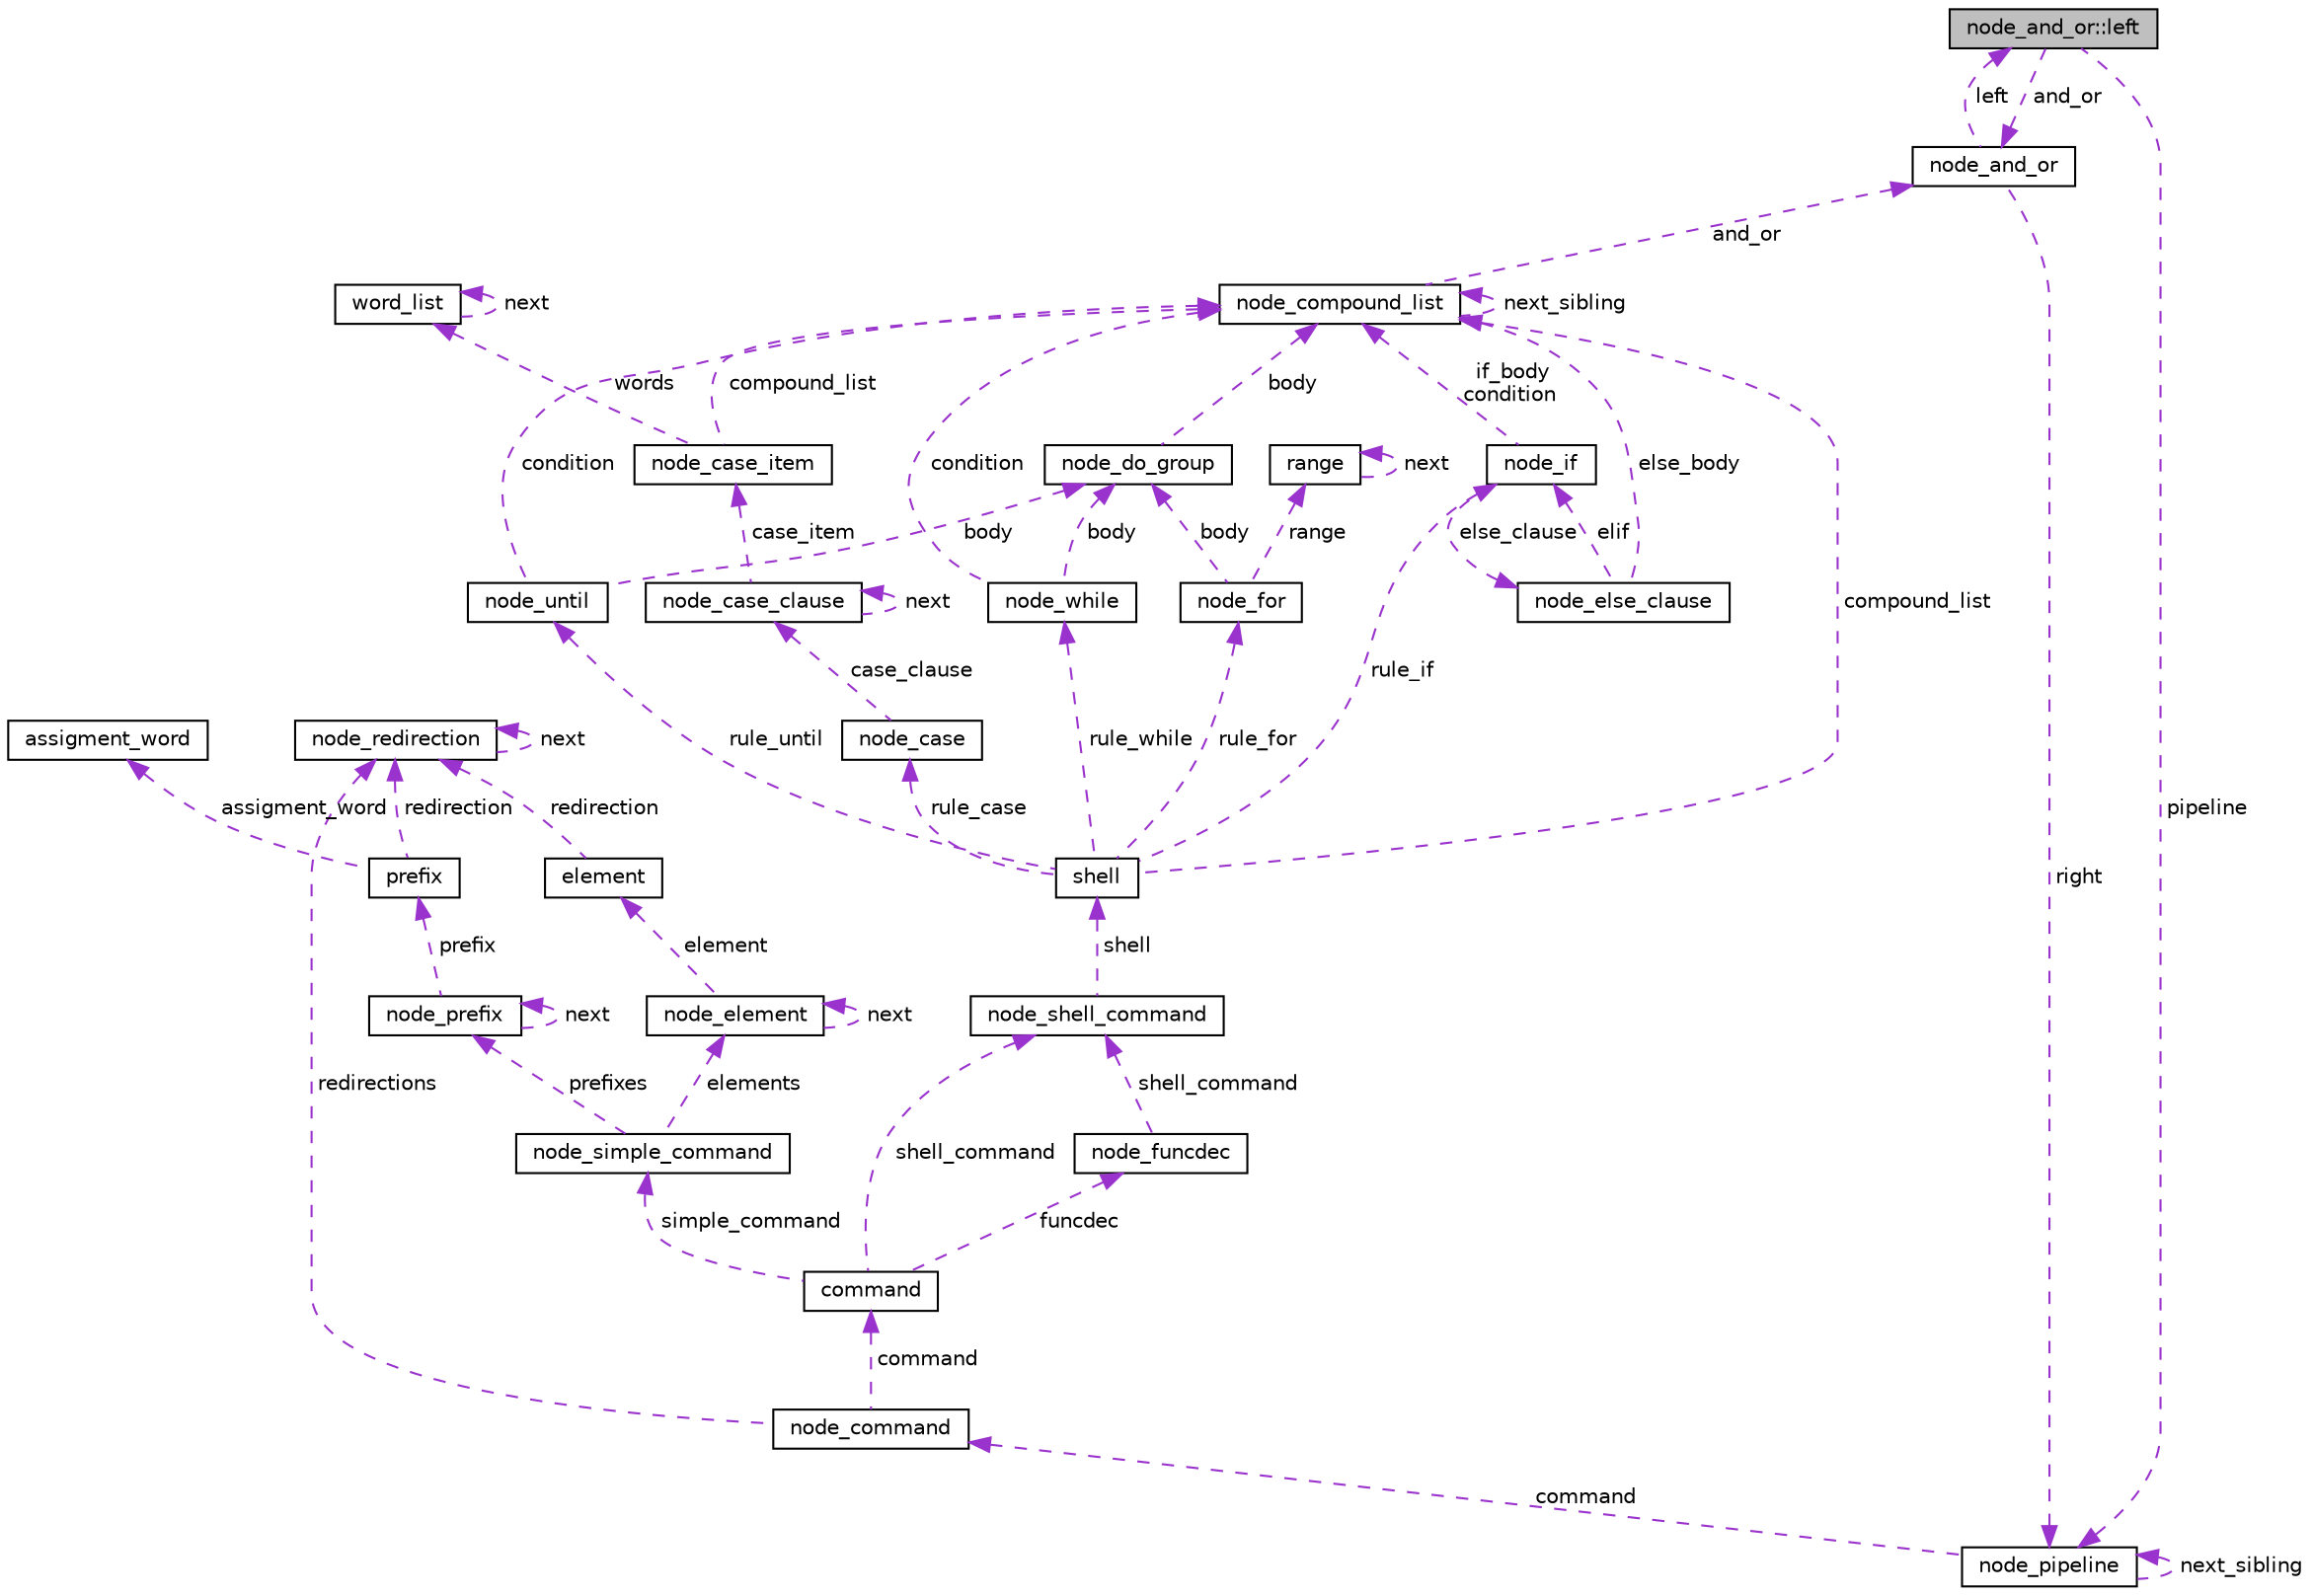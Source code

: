 digraph "node_and_or::left"
{
 // LATEX_PDF_SIZE
  edge [fontname="Helvetica",fontsize="10",labelfontname="Helvetica",labelfontsize="10"];
  node [fontname="Helvetica",fontsize="10",shape=record];
  Node1 [label="node_and_or::left",height=0.2,width=0.4,color="black", fillcolor="grey75", style="filled", fontcolor="black",tooltip=" "];
  Node2 -> Node1 [dir="back",color="darkorchid3",fontsize="10",style="dashed",label=" pipeline" ,fontname="Helvetica"];
  Node2 [label="node_pipeline",height=0.2,width=0.4,color="black", fillcolor="white", style="filled",URL="$structnode__pipeline.html",tooltip=" "];
  Node2 -> Node2 [dir="back",color="darkorchid3",fontsize="10",style="dashed",label=" next_sibling" ,fontname="Helvetica"];
  Node3 -> Node2 [dir="back",color="darkorchid3",fontsize="10",style="dashed",label=" command" ,fontname="Helvetica"];
  Node3 [label="node_command",height=0.2,width=0.4,color="black", fillcolor="white", style="filled",URL="$structnode__command.html",tooltip=" "];
  Node4 -> Node3 [dir="back",color="darkorchid3",fontsize="10",style="dashed",label=" redirections" ,fontname="Helvetica"];
  Node4 [label="node_redirection",height=0.2,width=0.4,color="black", fillcolor="white", style="filled",URL="$structnode__redirection.html",tooltip=" "];
  Node4 -> Node4 [dir="back",color="darkorchid3",fontsize="10",style="dashed",label=" next" ,fontname="Helvetica"];
  Node5 -> Node3 [dir="back",color="darkorchid3",fontsize="10",style="dashed",label=" command" ,fontname="Helvetica"];
  Node5 [label="command",height=0.2,width=0.4,color="black", fillcolor="white", style="filled",URL="$unionnode__command_1_1command.html",tooltip=" "];
  Node6 -> Node5 [dir="back",color="darkorchid3",fontsize="10",style="dashed",label=" funcdec" ,fontname="Helvetica"];
  Node6 [label="node_funcdec",height=0.2,width=0.4,color="black", fillcolor="white", style="filled",URL="$structnode__funcdec.html",tooltip=" "];
  Node7 -> Node6 [dir="back",color="darkorchid3",fontsize="10",style="dashed",label=" shell_command" ,fontname="Helvetica"];
  Node7 [label="node_shell_command",height=0.2,width=0.4,color="black", fillcolor="white", style="filled",URL="$structnode__shell__command.html",tooltip=" "];
  Node8 -> Node7 [dir="back",color="darkorchid3",fontsize="10",style="dashed",label=" shell" ,fontname="Helvetica"];
  Node8 [label="shell",height=0.2,width=0.4,color="black", fillcolor="white", style="filled",URL="$unionnode__shell__command_1_1shell.html",tooltip=" "];
  Node9 -> Node8 [dir="back",color="darkorchid3",fontsize="10",style="dashed",label=" rule_if" ,fontname="Helvetica"];
  Node9 [label="node_if",height=0.2,width=0.4,color="black", fillcolor="white", style="filled",URL="$structnode__if.html",tooltip=" "];
  Node10 -> Node9 [dir="back",color="darkorchid3",fontsize="10",style="dashed",label=" if_body\ncondition" ,fontname="Helvetica"];
  Node10 [label="node_compound_list",height=0.2,width=0.4,color="black", fillcolor="white", style="filled",URL="$structnode__compound__list.html",tooltip=" "];
  Node10 -> Node10 [dir="back",color="darkorchid3",fontsize="10",style="dashed",label=" next_sibling" ,fontname="Helvetica"];
  Node11 -> Node10 [dir="back",color="darkorchid3",fontsize="10",style="dashed",label=" and_or" ,fontname="Helvetica"];
  Node11 [label="node_and_or",height=0.2,width=0.4,color="black", fillcolor="white", style="filled",URL="$structnode__and__or.html",tooltip=" "];
  Node2 -> Node11 [dir="back",color="darkorchid3",fontsize="10",style="dashed",label=" right" ,fontname="Helvetica"];
  Node1 -> Node11 [dir="back",color="darkorchid3",fontsize="10",style="dashed",label=" left" ,fontname="Helvetica"];
  Node12 -> Node9 [dir="back",color="darkorchid3",fontsize="10",style="dashed",label=" else_clause" ,fontname="Helvetica"];
  Node12 [label="node_else_clause",height=0.2,width=0.4,color="black", fillcolor="white", style="filled",URL="$structnode__else__clause.html",tooltip=" "];
  Node9 -> Node12 [dir="back",color="darkorchid3",fontsize="10",style="dashed",label=" elif" ,fontname="Helvetica"];
  Node10 -> Node12 [dir="back",color="darkorchid3",fontsize="10",style="dashed",label=" else_body" ,fontname="Helvetica"];
  Node10 -> Node8 [dir="back",color="darkorchid3",fontsize="10",style="dashed",label=" compound_list" ,fontname="Helvetica"];
  Node13 -> Node8 [dir="back",color="darkorchid3",fontsize="10",style="dashed",label=" rule_until" ,fontname="Helvetica"];
  Node13 [label="node_until",height=0.2,width=0.4,color="black", fillcolor="white", style="filled",URL="$structnode__until.html",tooltip=" "];
  Node14 -> Node13 [dir="back",color="darkorchid3",fontsize="10",style="dashed",label=" body" ,fontname="Helvetica"];
  Node14 [label="node_do_group",height=0.2,width=0.4,color="black", fillcolor="white", style="filled",URL="$structnode__do__group.html",tooltip=" "];
  Node10 -> Node14 [dir="back",color="darkorchid3",fontsize="10",style="dashed",label=" body" ,fontname="Helvetica"];
  Node10 -> Node13 [dir="back",color="darkorchid3",fontsize="10",style="dashed",label=" condition" ,fontname="Helvetica"];
  Node15 -> Node8 [dir="back",color="darkorchid3",fontsize="10",style="dashed",label=" rule_while" ,fontname="Helvetica"];
  Node15 [label="node_while",height=0.2,width=0.4,color="black", fillcolor="white", style="filled",URL="$structnode__while.html",tooltip=" "];
  Node14 -> Node15 [dir="back",color="darkorchid3",fontsize="10",style="dashed",label=" body" ,fontname="Helvetica"];
  Node10 -> Node15 [dir="back",color="darkorchid3",fontsize="10",style="dashed",label=" condition" ,fontname="Helvetica"];
  Node16 -> Node8 [dir="back",color="darkorchid3",fontsize="10",style="dashed",label=" rule_for" ,fontname="Helvetica"];
  Node16 [label="node_for",height=0.2,width=0.4,color="black", fillcolor="white", style="filled",URL="$structnode__for.html",tooltip=" "];
  Node14 -> Node16 [dir="back",color="darkorchid3",fontsize="10",style="dashed",label=" body" ,fontname="Helvetica"];
  Node17 -> Node16 [dir="back",color="darkorchid3",fontsize="10",style="dashed",label=" range" ,fontname="Helvetica"];
  Node17 [label="range",height=0.2,width=0.4,color="black", fillcolor="white", style="filled",URL="$structrange.html",tooltip=" "];
  Node17 -> Node17 [dir="back",color="darkorchid3",fontsize="10",style="dashed",label=" next" ,fontname="Helvetica"];
  Node18 -> Node8 [dir="back",color="darkorchid3",fontsize="10",style="dashed",label=" rule_case" ,fontname="Helvetica"];
  Node18 [label="node_case",height=0.2,width=0.4,color="black", fillcolor="white", style="filled",URL="$structnode__case.html",tooltip=" "];
  Node19 -> Node18 [dir="back",color="darkorchid3",fontsize="10",style="dashed",label=" case_clause" ,fontname="Helvetica"];
  Node19 [label="node_case_clause",height=0.2,width=0.4,color="black", fillcolor="white", style="filled",URL="$structnode__case__clause.html",tooltip=" "];
  Node19 -> Node19 [dir="back",color="darkorchid3",fontsize="10",style="dashed",label=" next" ,fontname="Helvetica"];
  Node20 -> Node19 [dir="back",color="darkorchid3",fontsize="10",style="dashed",label=" case_item" ,fontname="Helvetica"];
  Node20 [label="node_case_item",height=0.2,width=0.4,color="black", fillcolor="white", style="filled",URL="$structnode__case__item.html",tooltip=" "];
  Node10 -> Node20 [dir="back",color="darkorchid3",fontsize="10",style="dashed",label=" compound_list" ,fontname="Helvetica"];
  Node21 -> Node20 [dir="back",color="darkorchid3",fontsize="10",style="dashed",label=" words" ,fontname="Helvetica"];
  Node21 [label="word_list",height=0.2,width=0.4,color="black", fillcolor="white", style="filled",URL="$structword__list.html",tooltip=" "];
  Node21 -> Node21 [dir="back",color="darkorchid3",fontsize="10",style="dashed",label=" next" ,fontname="Helvetica"];
  Node22 -> Node5 [dir="back",color="darkorchid3",fontsize="10",style="dashed",label=" simple_command" ,fontname="Helvetica"];
  Node22 [label="node_simple_command",height=0.2,width=0.4,color="black", fillcolor="white", style="filled",URL="$structnode__simple__command.html",tooltip=" "];
  Node23 -> Node22 [dir="back",color="darkorchid3",fontsize="10",style="dashed",label=" elements" ,fontname="Helvetica"];
  Node23 [label="node_element",height=0.2,width=0.4,color="black", fillcolor="white", style="filled",URL="$structnode__element.html",tooltip=" "];
  Node23 -> Node23 [dir="back",color="darkorchid3",fontsize="10",style="dashed",label=" next" ,fontname="Helvetica"];
  Node24 -> Node23 [dir="back",color="darkorchid3",fontsize="10",style="dashed",label=" element" ,fontname="Helvetica"];
  Node24 [label="element",height=0.2,width=0.4,color="black", fillcolor="white", style="filled",URL="$unionnode__element_1_1element.html",tooltip=" "];
  Node4 -> Node24 [dir="back",color="darkorchid3",fontsize="10",style="dashed",label=" redirection" ,fontname="Helvetica"];
  Node25 -> Node22 [dir="back",color="darkorchid3",fontsize="10",style="dashed",label=" prefixes" ,fontname="Helvetica"];
  Node25 [label="node_prefix",height=0.2,width=0.4,color="black", fillcolor="white", style="filled",URL="$structnode__prefix.html",tooltip=" "];
  Node25 -> Node25 [dir="back",color="darkorchid3",fontsize="10",style="dashed",label=" next" ,fontname="Helvetica"];
  Node26 -> Node25 [dir="back",color="darkorchid3",fontsize="10",style="dashed",label=" prefix" ,fontname="Helvetica"];
  Node26 [label="prefix",height=0.2,width=0.4,color="black", fillcolor="white", style="filled",URL="$unionnode__prefix_1_1prefix.html",tooltip=" "];
  Node4 -> Node26 [dir="back",color="darkorchid3",fontsize="10",style="dashed",label=" redirection" ,fontname="Helvetica"];
  Node27 -> Node26 [dir="back",color="darkorchid3",fontsize="10",style="dashed",label=" assigment_word" ,fontname="Helvetica"];
  Node27 [label="assigment_word",height=0.2,width=0.4,color="black", fillcolor="white", style="filled",URL="$structnode__prefix_1_1prefix_1_1assigment__word.html",tooltip=" "];
  Node7 -> Node5 [dir="back",color="darkorchid3",fontsize="10",style="dashed",label=" shell_command" ,fontname="Helvetica"];
  Node11 -> Node1 [dir="back",color="darkorchid3",fontsize="10",style="dashed",label=" and_or" ,fontname="Helvetica"];
}
